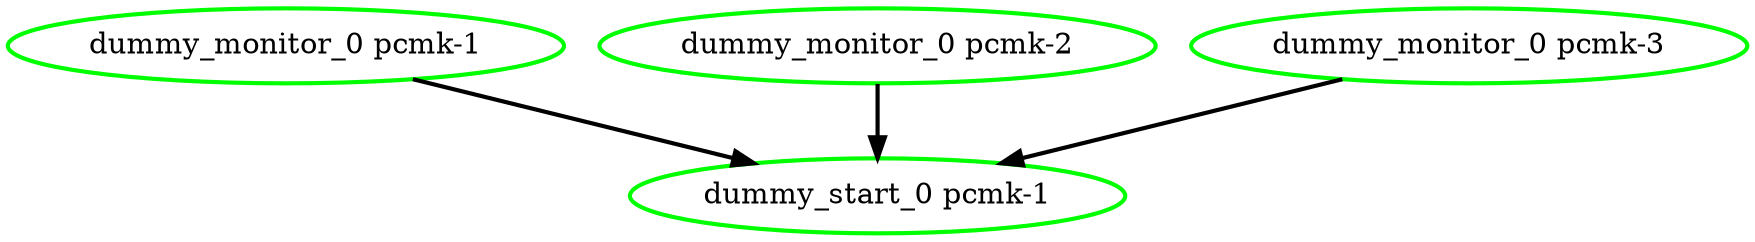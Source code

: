 digraph "g" {
"dummy_monitor_0 pcmk-1" -> "dummy_start_0 pcmk-1" [ style = bold]
"dummy_monitor_0 pcmk-1" [ style=bold color="green" fontcolor="black"]
"dummy_monitor_0 pcmk-2" -> "dummy_start_0 pcmk-1" [ style = bold]
"dummy_monitor_0 pcmk-2" [ style=bold color="green" fontcolor="black"]
"dummy_monitor_0 pcmk-3" -> "dummy_start_0 pcmk-1" [ style = bold]
"dummy_monitor_0 pcmk-3" [ style=bold color="green" fontcolor="black"]
"dummy_start_0 pcmk-1" [ style=bold color="green" fontcolor="black"]
}
